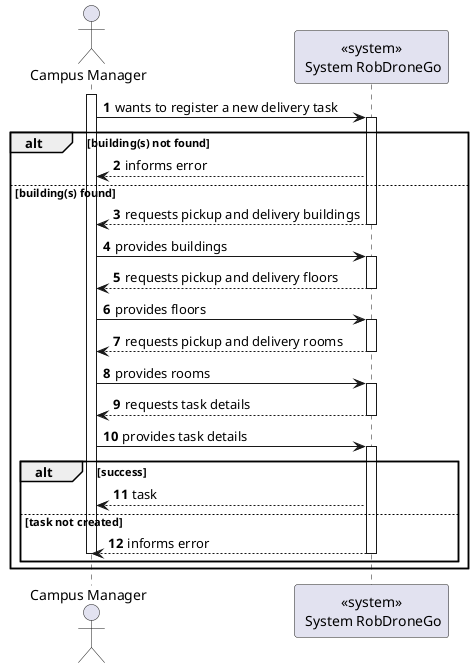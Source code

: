 @startuml
autonumber

actor "Campus Manager" as usr

participant "<<system>>\n System RobDroneGo" as sys

activate usr
usr -> sys : wants to register a new delivery task
    activate sys
alt building(s) not found
    sys --> usr : informs error
else building(s) found
    sys --> usr : requests pickup and delivery buildings
    deactivate sys
    usr -> sys : provides buildings

    activate sys
        sys --> usr : requests pickup and delivery floors
    deactivate sys

    usr -> sys : provides floors
    activate sys
    sys --> usr : requests pickup and delivery rooms
    deactivate sys

    usr -> sys : provides rooms
    activate sys
    sys --> usr : requests task details
    deactivate sys

    usr -> sys : provides task details
    activate sys
    alt success
        sys --> usr : task
    else task not created
        sys --> usr : informs error
    deactivate sys
    deactivate usr
end
end

@enduml
